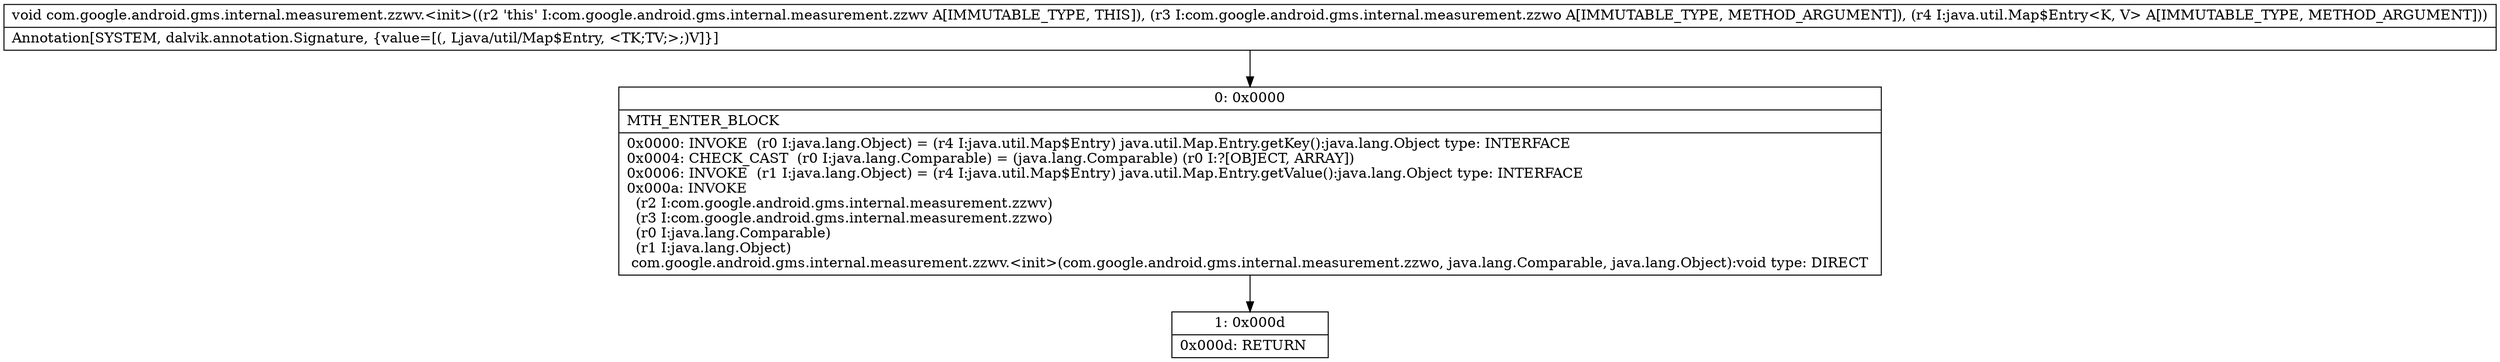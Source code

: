 digraph "CFG forcom.google.android.gms.internal.measurement.zzwv.\<init\>(Lcom\/google\/android\/gms\/internal\/measurement\/zzwo;Ljava\/util\/Map$Entry;)V" {
Node_0 [shape=record,label="{0\:\ 0x0000|MTH_ENTER_BLOCK\l|0x0000: INVOKE  (r0 I:java.lang.Object) = (r4 I:java.util.Map$Entry) java.util.Map.Entry.getKey():java.lang.Object type: INTERFACE \l0x0004: CHECK_CAST  (r0 I:java.lang.Comparable) = (java.lang.Comparable) (r0 I:?[OBJECT, ARRAY]) \l0x0006: INVOKE  (r1 I:java.lang.Object) = (r4 I:java.util.Map$Entry) java.util.Map.Entry.getValue():java.lang.Object type: INTERFACE \l0x000a: INVOKE  \l  (r2 I:com.google.android.gms.internal.measurement.zzwv)\l  (r3 I:com.google.android.gms.internal.measurement.zzwo)\l  (r0 I:java.lang.Comparable)\l  (r1 I:java.lang.Object)\l com.google.android.gms.internal.measurement.zzwv.\<init\>(com.google.android.gms.internal.measurement.zzwo, java.lang.Comparable, java.lang.Object):void type: DIRECT \l}"];
Node_1 [shape=record,label="{1\:\ 0x000d|0x000d: RETURN   \l}"];
MethodNode[shape=record,label="{void com.google.android.gms.internal.measurement.zzwv.\<init\>((r2 'this' I:com.google.android.gms.internal.measurement.zzwv A[IMMUTABLE_TYPE, THIS]), (r3 I:com.google.android.gms.internal.measurement.zzwo A[IMMUTABLE_TYPE, METHOD_ARGUMENT]), (r4 I:java.util.Map$Entry\<K, V\> A[IMMUTABLE_TYPE, METHOD_ARGUMENT]))  | Annotation[SYSTEM, dalvik.annotation.Signature, \{value=[(, Ljava\/util\/Map$Entry, \<TK;TV;\>;)V]\}]\l}"];
MethodNode -> Node_0;
Node_0 -> Node_1;
}

